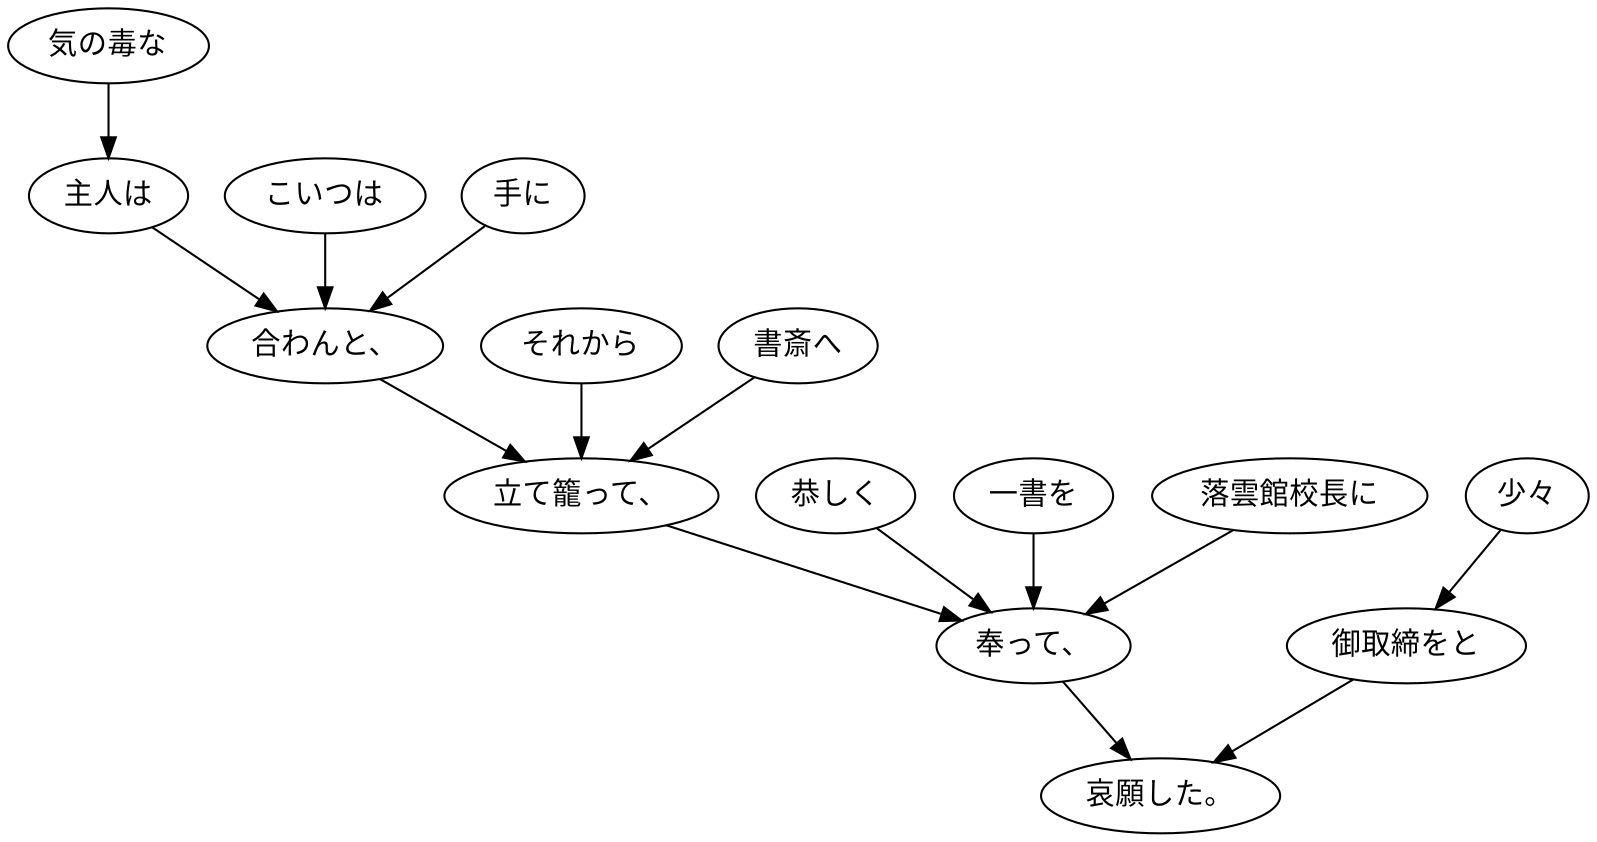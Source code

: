 digraph graph4743 {
	node0 [label="気の毒な"];
	node1 [label="主人は"];
	node2 [label="こいつは"];
	node3 [label="手に"];
	node4 [label="合わんと、"];
	node5 [label="それから"];
	node6 [label="書斎へ"];
	node7 [label="立て籠って、"];
	node8 [label="恭しく"];
	node9 [label="一書を"];
	node10 [label="落雲館校長に"];
	node11 [label="奉って、"];
	node12 [label="少々"];
	node13 [label="御取締をと"];
	node14 [label="哀願した。"];
	node0 -> node1;
	node1 -> node4;
	node2 -> node4;
	node3 -> node4;
	node4 -> node7;
	node5 -> node7;
	node6 -> node7;
	node7 -> node11;
	node8 -> node11;
	node9 -> node11;
	node10 -> node11;
	node11 -> node14;
	node12 -> node13;
	node13 -> node14;
}
